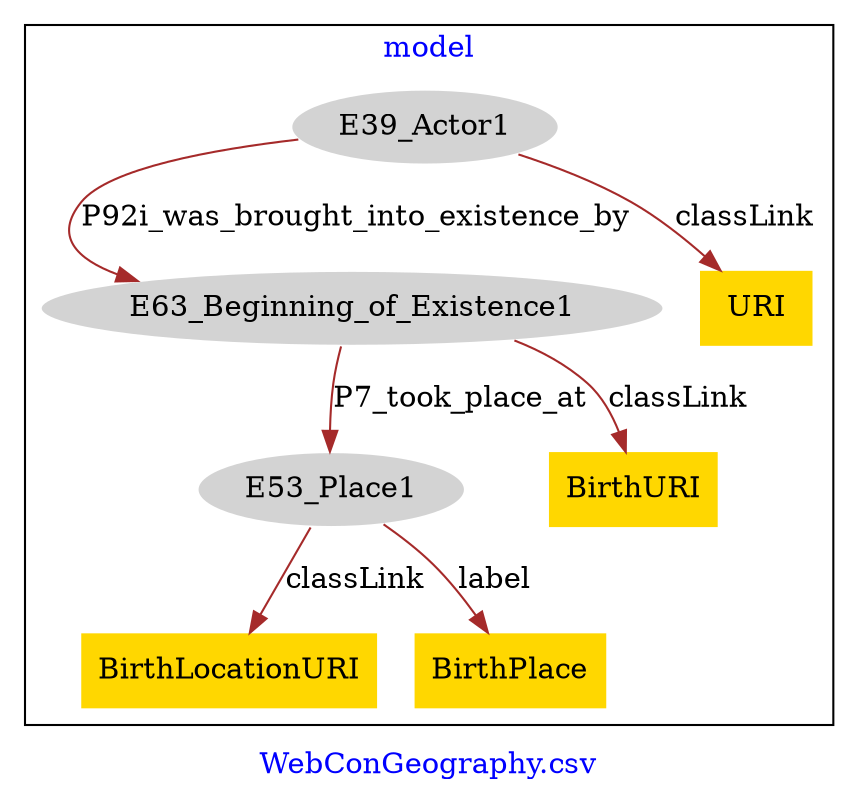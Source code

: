 digraph n0 {
fontcolor="blue"
remincross="true"
label="WebConGeography.csv"
subgraph cluster {
label="model"
n2[style="filled",color="white",fillcolor="lightgray",label="E39_Actor1"];
n3[style="filled",color="white",fillcolor="lightgray",label="E63_Beginning_of_Existence1"];
n4[style="filled",color="white",fillcolor="lightgray",label="E53_Place1"];
n5[shape="plaintext",style="filled",fillcolor="gold",label="BirthURI"];
n6[shape="plaintext",style="filled",fillcolor="gold",label="BirthLocationURI"];
n7[shape="plaintext",style="filled",fillcolor="gold",label="BirthPlace"];
n8[shape="plaintext",style="filled",fillcolor="gold",label="URI"];
}
n2 -> n3[color="brown",fontcolor="black",label="P92i_was_brought_into_existence_by"]
n3 -> n4[color="brown",fontcolor="black",label="P7_took_place_at"]
n3 -> n5[color="brown",fontcolor="black",label="classLink"]
n4 -> n6[color="brown",fontcolor="black",label="classLink"]
n4 -> n7[color="brown",fontcolor="black",label="label"]
n2 -> n8[color="brown",fontcolor="black",label="classLink"]
}
